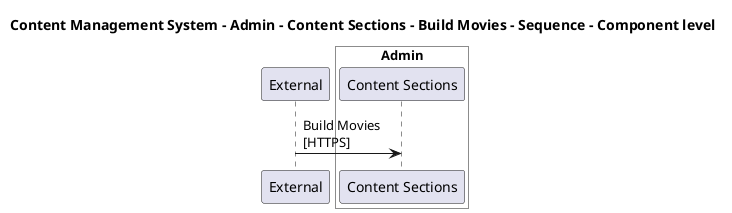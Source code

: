 @startuml

title Content Management System - Admin - Content Sections - Build Movies - Sequence - Component level

participant "External" as C4InterFlow.SoftwareSystems.ExternalSystem

box "Admin" #White
    participant "Content Sections" as ContentManagementSystem.SoftwareSystems.Admin.Containers.ContentSections
end box


C4InterFlow.SoftwareSystems.ExternalSystem -> ContentManagementSystem.SoftwareSystems.Admin.Containers.ContentSections : Build Movies\n[HTTPS]


@enduml
